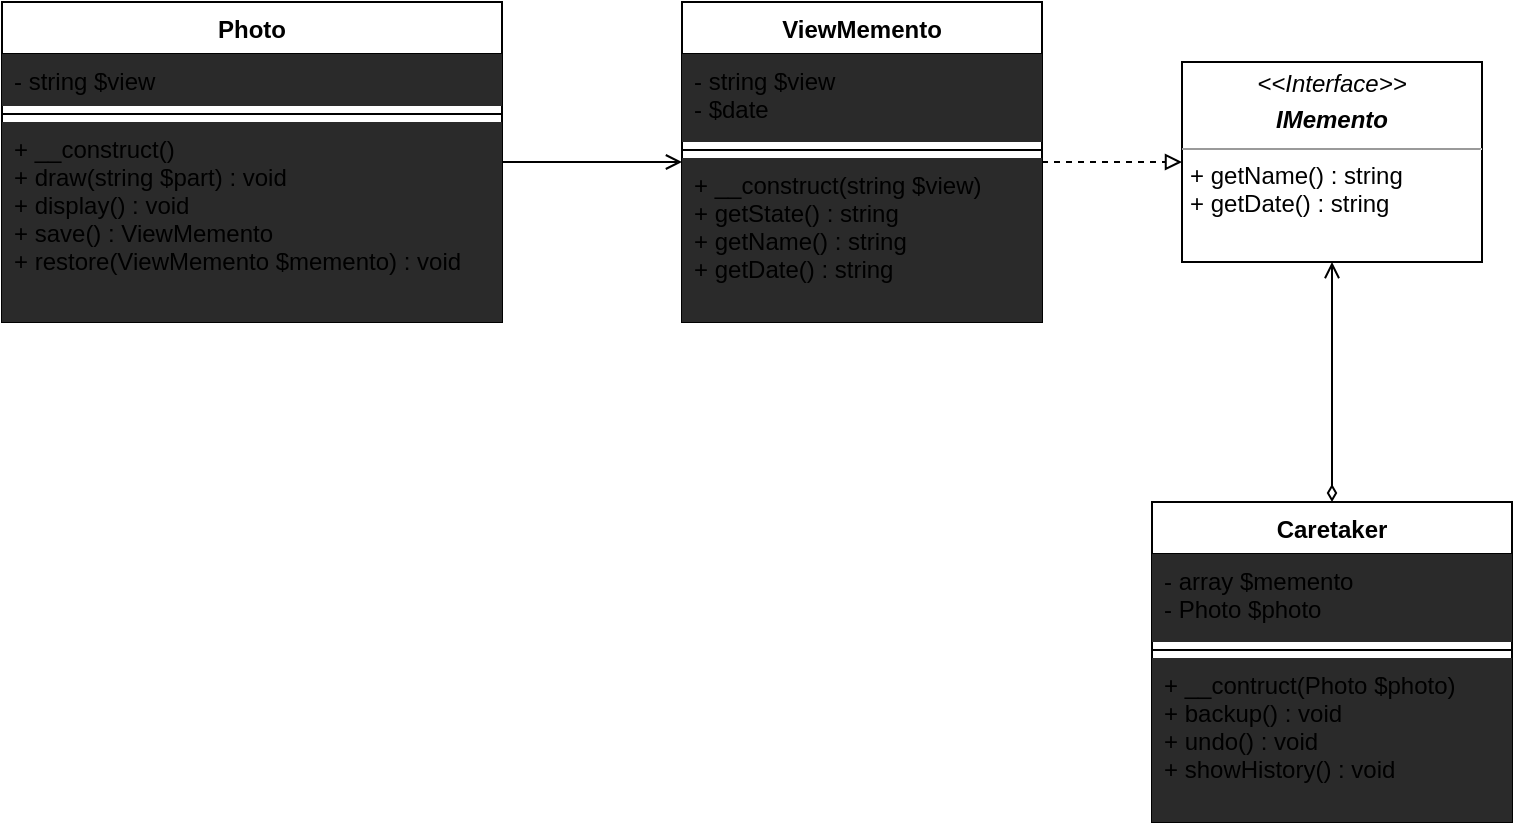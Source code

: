 <mxfile version="13.9.9" type="device"><diagram id="GBUvD1lfh0Ftfw3cZIYP" name="Страница 1"><mxGraphModel dx="1024" dy="592" grid="1" gridSize="10" guides="1" tooltips="1" connect="1" arrows="1" fold="1" page="1" pageScale="1" pageWidth="827" pageHeight="1169" math="0" shadow="0"><root><mxCell id="0"/><mxCell id="1" parent="0"/><mxCell id="FdRyT00FbyQ39W30Z78x-17" style="edgeStyle=orthogonalEdgeStyle;rounded=0;orthogonalLoop=1;jettySize=auto;html=1;startArrow=none;startFill=0;endArrow=open;endFill=0;" parent="1" source="FdRyT00FbyQ39W30Z78x-1" target="FdRyT00FbyQ39W30Z78x-5" edge="1"><mxGeometry relative="1" as="geometry"/></mxCell><mxCell id="FdRyT00FbyQ39W30Z78x-1" value="Photo" style="swimlane;fontStyle=1;align=center;verticalAlign=top;childLayout=stackLayout;horizontal=1;startSize=26;horizontalStack=0;resizeParent=1;resizeParentMax=0;resizeLast=0;collapsible=1;marginBottom=0;" parent="1" vertex="1"><mxGeometry x="30" y="70" width="250" height="160" as="geometry"/></mxCell><mxCell id="FdRyT00FbyQ39W30Z78x-2" value="- string $view" style="text;strokeColor=none;align=left;verticalAlign=top;spacingLeft=4;spacingRight=4;overflow=hidden;rotatable=0;points=[[0,0.5],[1,0.5]];portConstraint=eastwest;fillColor=#2a2a2a;" parent="FdRyT00FbyQ39W30Z78x-1" vertex="1"><mxGeometry y="26" width="250" height="26" as="geometry"/></mxCell><mxCell id="FdRyT00FbyQ39W30Z78x-3" value="" style="line;strokeWidth=1;fillColor=none;align=left;verticalAlign=middle;spacingTop=-1;spacingLeft=3;spacingRight=3;rotatable=0;labelPosition=right;points=[];portConstraint=eastwest;" parent="FdRyT00FbyQ39W30Z78x-1" vertex="1"><mxGeometry y="52" width="250" height="8" as="geometry"/></mxCell><mxCell id="FdRyT00FbyQ39W30Z78x-4" value="+ __construct()&#10;+ draw(string $part) : void&#10;+ display() : void&#10;+ save() : ViewMemento&#10;+ restore(ViewMemento $memento) : void&#10;" style="text;strokeColor=none;align=left;verticalAlign=top;spacingLeft=4;spacingRight=4;overflow=hidden;rotatable=0;points=[[0,0.5],[1,0.5]];portConstraint=eastwest;fillColor=#2a2a2a;" parent="FdRyT00FbyQ39W30Z78x-1" vertex="1"><mxGeometry y="60" width="250" height="100" as="geometry"/></mxCell><mxCell id="FdRyT00FbyQ39W30Z78x-15" style="edgeStyle=orthogonalEdgeStyle;rounded=0;orthogonalLoop=1;jettySize=auto;html=1;startArrow=none;startFill=0;endArrow=block;endFill=0;dashed=1;" parent="1" source="FdRyT00FbyQ39W30Z78x-5" target="FdRyT00FbyQ39W30Z78x-9" edge="1"><mxGeometry relative="1" as="geometry"><Array as="points"/></mxGeometry></mxCell><mxCell id="FdRyT00FbyQ39W30Z78x-5" value="ViewMemento" style="swimlane;fontStyle=1;align=center;verticalAlign=top;childLayout=stackLayout;horizontal=1;startSize=26;horizontalStack=0;resizeParent=1;resizeParentMax=0;resizeLast=0;collapsible=1;marginBottom=0;" parent="1" vertex="1"><mxGeometry x="370" y="70" width="180" height="160" as="geometry"/></mxCell><mxCell id="FdRyT00FbyQ39W30Z78x-6" value="- string $view&#10;- $date" style="text;strokeColor=none;align=left;verticalAlign=top;spacingLeft=4;spacingRight=4;overflow=hidden;rotatable=0;points=[[0,0.5],[1,0.5]];portConstraint=eastwest;fillColor=#2a2a2a;" parent="FdRyT00FbyQ39W30Z78x-5" vertex="1"><mxGeometry y="26" width="180" height="44" as="geometry"/></mxCell><mxCell id="FdRyT00FbyQ39W30Z78x-7" value="" style="line;strokeWidth=1;fillColor=none;align=left;verticalAlign=middle;spacingTop=-1;spacingLeft=3;spacingRight=3;rotatable=0;labelPosition=right;points=[];portConstraint=eastwest;" parent="FdRyT00FbyQ39W30Z78x-5" vertex="1"><mxGeometry y="70" width="180" height="8" as="geometry"/></mxCell><mxCell id="FdRyT00FbyQ39W30Z78x-8" value="+ __construct(string $view)&#10;+ getState() : string&#10;+ getName() : string&#10;+ getDate() : string" style="text;strokeColor=none;align=left;verticalAlign=top;spacingLeft=4;spacingRight=4;overflow=hidden;rotatable=0;points=[[0,0.5],[1,0.5]];portConstraint=eastwest;fillColor=#2a2a2a;" parent="FdRyT00FbyQ39W30Z78x-5" vertex="1"><mxGeometry y="78" width="180" height="82" as="geometry"/></mxCell><mxCell id="FdRyT00FbyQ39W30Z78x-9" value="&lt;p style=&quot;margin: 0px ; margin-top: 4px ; text-align: center&quot;&gt;&lt;i&gt;&amp;lt;&amp;lt;Interface&amp;gt;&amp;gt;&lt;/i&gt;&lt;br&gt;&lt;/p&gt;&lt;p style=&quot;margin: 0px ; margin-top: 4px ; text-align: center&quot;&gt;&lt;i&gt;&lt;b&gt;IMemento&lt;/b&gt;&lt;/i&gt;&lt;/p&gt;&lt;hr size=&quot;1&quot;&gt;&lt;p style=&quot;margin: 0px ; margin-left: 4px&quot;&gt;+ getName() : string&lt;/p&gt;&lt;p style=&quot;margin: 0px ; margin-left: 4px&quot;&gt;+ getDate() : string&lt;/p&gt;" style="verticalAlign=top;align=left;overflow=fill;fontSize=12;fontFamily=Helvetica;html=1;" parent="1" vertex="1"><mxGeometry x="620" y="100" width="150" height="100" as="geometry"/></mxCell><mxCell id="FdRyT00FbyQ39W30Z78x-16" style="edgeStyle=orthogonalEdgeStyle;rounded=0;orthogonalLoop=1;jettySize=auto;html=1;startArrow=diamondThin;startFill=0;endArrow=open;endFill=0;" parent="1" source="FdRyT00FbyQ39W30Z78x-10" target="FdRyT00FbyQ39W30Z78x-9" edge="1"><mxGeometry relative="1" as="geometry"/></mxCell><mxCell id="FdRyT00FbyQ39W30Z78x-10" value="Caretaker" style="swimlane;fontStyle=1;align=center;verticalAlign=top;childLayout=stackLayout;horizontal=1;startSize=26;horizontalStack=0;resizeParent=1;resizeParentMax=0;resizeLast=0;collapsible=1;marginBottom=0;" parent="1" vertex="1"><mxGeometry x="605" y="320" width="180" height="160" as="geometry"/></mxCell><mxCell id="FdRyT00FbyQ39W30Z78x-11" value="- array $memento&#10;- Photo $photo" style="text;strokeColor=none;align=left;verticalAlign=top;spacingLeft=4;spacingRight=4;overflow=hidden;rotatable=0;points=[[0,0.5],[1,0.5]];portConstraint=eastwest;fillColor=#2a2a2a;" parent="FdRyT00FbyQ39W30Z78x-10" vertex="1"><mxGeometry y="26" width="180" height="44" as="geometry"/></mxCell><mxCell id="FdRyT00FbyQ39W30Z78x-12" value="" style="line;strokeWidth=1;align=left;verticalAlign=middle;spacingTop=-1;spacingLeft=3;spacingRight=3;rotatable=0;labelPosition=right;points=[];portConstraint=eastwest;" parent="FdRyT00FbyQ39W30Z78x-10" vertex="1"><mxGeometry y="70" width="180" height="8" as="geometry"/></mxCell><mxCell id="FdRyT00FbyQ39W30Z78x-13" value="+ __contruct(Photo $photo)&#10;+ backup() : void&#10;+ undo() : void&#10;+ showHistory() : void" style="text;strokeColor=none;align=left;verticalAlign=top;spacingLeft=4;spacingRight=4;overflow=hidden;rotatable=0;points=[[0,0.5],[1,0.5]];portConstraint=eastwest;fillColor=#2a2a2a;" parent="FdRyT00FbyQ39W30Z78x-10" vertex="1"><mxGeometry y="78" width="180" height="82" as="geometry"/></mxCell></root></mxGraphModel></diagram></mxfile>